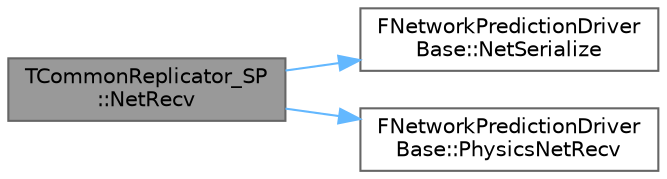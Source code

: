 digraph "TCommonReplicator_SP::NetRecv"
{
 // INTERACTIVE_SVG=YES
 // LATEX_PDF_SIZE
  bgcolor="transparent";
  edge [fontname=Helvetica,fontsize=10,labelfontname=Helvetica,labelfontsize=10];
  node [fontname=Helvetica,fontsize=10,shape=box,height=0.2,width=0.4];
  rankdir="LR";
  Node1 [id="Node000001",label="TCommonReplicator_SP\l::NetRecv",height=0.2,width=0.4,color="gray40", fillcolor="grey60", style="filled", fontcolor="black",tooltip=" "];
  Node1 -> Node2 [id="edge1_Node000001_Node000002",color="steelblue1",style="solid",tooltip=" "];
  Node2 [id="Node000002",label="FNetworkPredictionDriver\lBase::NetSerialize",height=0.2,width=0.4,color="grey40", fillcolor="white", style="filled",URL="$d9/d6a/structFNetworkPredictionDriverBase.html#ab721edb6b3d06c7af7e2e72599c0b945",tooltip=" "];
  Node1 -> Node3 [id="edge2_Node000001_Node000003",color="steelblue1",style="solid",tooltip=" "];
  Node3 [id="Node000003",label="FNetworkPredictionDriver\lBase::PhysicsNetRecv",height=0.2,width=0.4,color="grey40", fillcolor="white", style="filled",URL="$d9/d6a/structFNetworkPredictionDriverBase.html#a43b05c57cd7a0bdc349e85b3d6184b8b",tooltip=" "];
}
